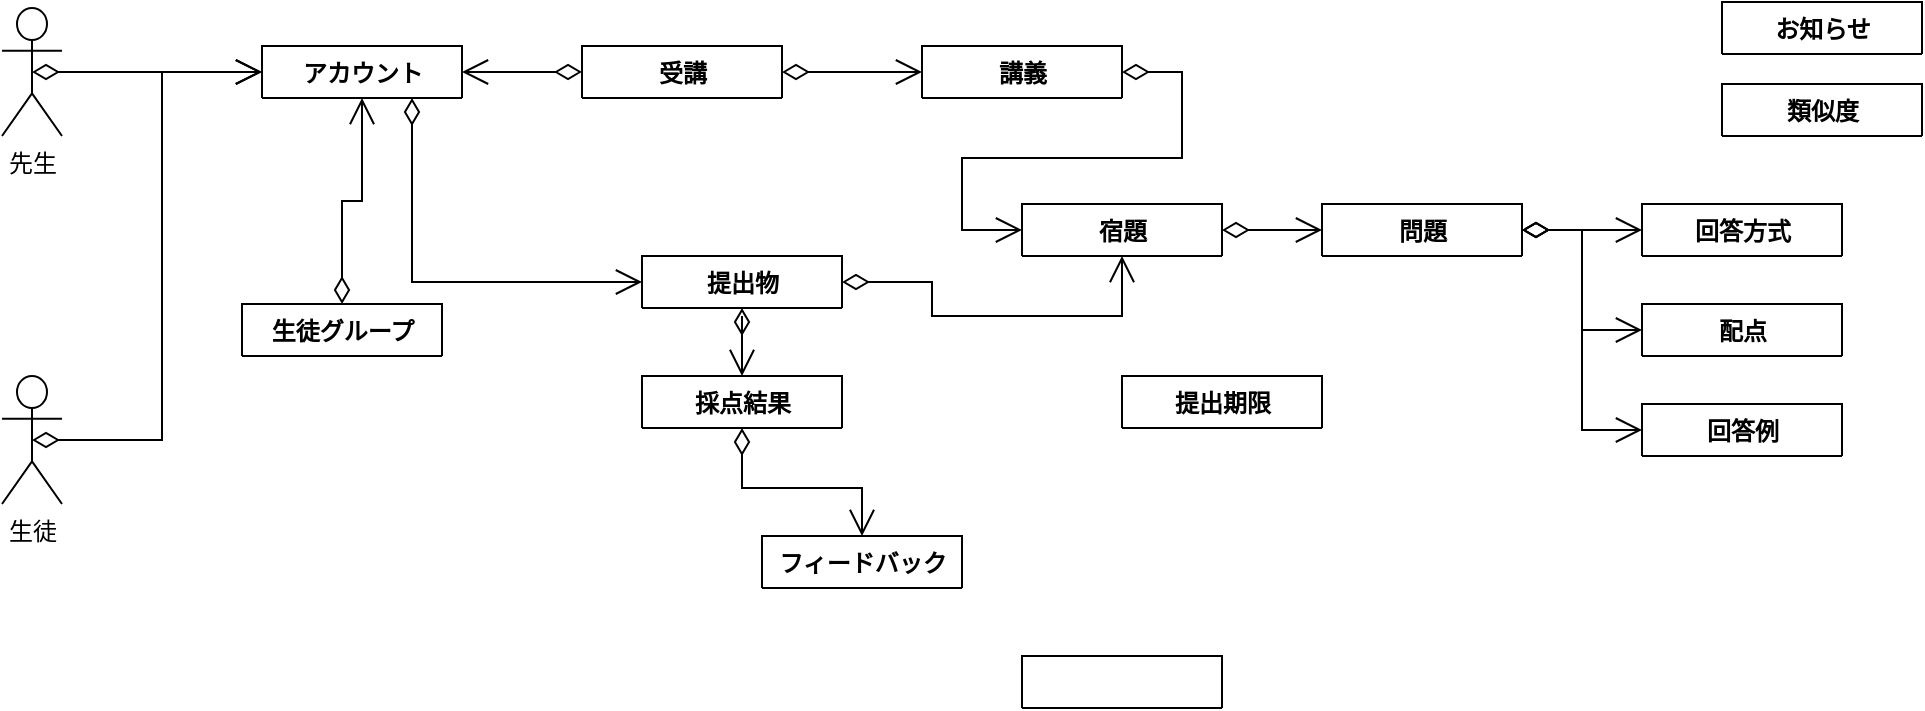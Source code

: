 <mxfile version="17.4.0" type="github">
  <diagram name="Page-1" id="9f46799a-70d6-7492-0946-bef42562c5a5">
    <mxGraphModel dx="1426" dy="769" grid="1" gridSize="10" guides="1" tooltips="1" connect="1" arrows="1" fold="1" page="1" pageScale="1" pageWidth="1100" pageHeight="850" background="none" math="0" shadow="0">
      <root>
        <mxCell id="0" />
        <mxCell id="1" parent="0" />
        <mxCell id="GfFY-QaKUpO75UluZp8c-96" style="edgeStyle=orthogonalEdgeStyle;rounded=0;orthogonalLoop=1;jettySize=auto;html=1;exitX=1;exitY=0.5;exitDx=0;exitDy=0;entryX=0;entryY=0.5;entryDx=0;entryDy=0;startArrow=diamondThin;startFill=0;endArrow=open;endFill=0;startSize=11;endSize=11;strokeWidth=1;" edge="1" parent="1" source="78961159f06e98e8-17" target="GfFY-QaKUpO75UluZp8c-22">
          <mxGeometry relative="1" as="geometry" />
        </mxCell>
        <mxCell id="78961159f06e98e8-17" value="講義" style="swimlane;html=1;fontStyle=1;align=center;verticalAlign=top;childLayout=stackLayout;horizontal=1;startSize=26;horizontalStack=0;resizeParent=1;resizeLast=0;collapsible=1;marginBottom=0;swimlaneFillColor=#ffffff;rounded=0;shadow=0;comic=0;labelBackgroundColor=none;strokeWidth=1;fillColor=none;fontFamily=Verdana;fontSize=12" parent="1" vertex="1" collapsed="1">
          <mxGeometry x="500" y="85" width="100" height="26" as="geometry">
            <mxRectangle x="90" y="83" width="160" height="227" as="alternateBounds" />
          </mxGeometry>
        </mxCell>
        <mxCell id="78961159f06e98e8-21" value="+ field: type" style="text;html=1;strokeColor=none;fillColor=none;align=left;verticalAlign=top;spacingLeft=4;spacingRight=4;whiteSpace=wrap;overflow=hidden;rotatable=0;points=[[0,0.5],[1,0.5]];portConstraint=eastwest;" parent="78961159f06e98e8-17" vertex="1">
          <mxGeometry y="26" width="160" height="26" as="geometry" />
        </mxCell>
        <mxCell id="78961159f06e98e8-23" value="+ field: type" style="text;html=1;strokeColor=none;fillColor=none;align=left;verticalAlign=top;spacingLeft=4;spacingRight=4;whiteSpace=wrap;overflow=hidden;rotatable=0;points=[[0,0.5],[1,0.5]];portConstraint=eastwest;" parent="78961159f06e98e8-17" vertex="1">
          <mxGeometry y="52" width="160" height="26" as="geometry" />
        </mxCell>
        <mxCell id="78961159f06e98e8-25" value="+ field: type" style="text;html=1;strokeColor=none;fillColor=none;align=left;verticalAlign=top;spacingLeft=4;spacingRight=4;whiteSpace=wrap;overflow=hidden;rotatable=0;points=[[0,0.5],[1,0.5]];portConstraint=eastwest;" parent="78961159f06e98e8-17" vertex="1">
          <mxGeometry y="78" width="160" height="26" as="geometry" />
        </mxCell>
        <mxCell id="78961159f06e98e8-26" value="+ field: type" style="text;html=1;strokeColor=none;fillColor=none;align=left;verticalAlign=top;spacingLeft=4;spacingRight=4;whiteSpace=wrap;overflow=hidden;rotatable=0;points=[[0,0.5],[1,0.5]];portConstraint=eastwest;" parent="78961159f06e98e8-17" vertex="1">
          <mxGeometry y="104" width="160" height="26" as="geometry" />
        </mxCell>
        <mxCell id="78961159f06e98e8-24" value="+ field: type" style="text;html=1;strokeColor=none;fillColor=none;align=left;verticalAlign=top;spacingLeft=4;spacingRight=4;whiteSpace=wrap;overflow=hidden;rotatable=0;points=[[0,0.5],[1,0.5]];portConstraint=eastwest;" parent="78961159f06e98e8-17" vertex="1">
          <mxGeometry y="130" width="160" height="26" as="geometry" />
        </mxCell>
        <mxCell id="78961159f06e98e8-19" value="" style="line;html=1;strokeWidth=1;fillColor=none;align=left;verticalAlign=middle;spacingTop=-1;spacingLeft=3;spacingRight=3;rotatable=0;labelPosition=right;points=[];portConstraint=eastwest;" parent="78961159f06e98e8-17" vertex="1">
          <mxGeometry y="156" width="160" height="8" as="geometry" />
        </mxCell>
        <mxCell id="78961159f06e98e8-20" value="+ method(type): type" style="text;html=1;strokeColor=none;fillColor=none;align=left;verticalAlign=top;spacingLeft=4;spacingRight=4;whiteSpace=wrap;overflow=hidden;rotatable=0;points=[[0,0.5],[1,0.5]];portConstraint=eastwest;" parent="78961159f06e98e8-17" vertex="1">
          <mxGeometry y="164" width="160" height="26" as="geometry" />
        </mxCell>
        <mxCell id="78961159f06e98e8-27" value="+ method(type): type" style="text;html=1;strokeColor=none;fillColor=none;align=left;verticalAlign=top;spacingLeft=4;spacingRight=4;whiteSpace=wrap;overflow=hidden;rotatable=0;points=[[0,0.5],[1,0.5]];portConstraint=eastwest;" parent="78961159f06e98e8-17" vertex="1">
          <mxGeometry y="190" width="160" height="26" as="geometry" />
        </mxCell>
        <mxCell id="GfFY-QaKUpO75UluZp8c-99" style="edgeStyle=orthogonalEdgeStyle;rounded=0;orthogonalLoop=1;jettySize=auto;html=1;exitX=0.5;exitY=0.5;exitDx=0;exitDy=0;exitPerimeter=0;startArrow=diamondThin;startFill=0;endArrow=open;endFill=0;startSize=11;endSize=11;strokeWidth=1;entryX=0;entryY=0.5;entryDx=0;entryDy=0;" edge="1" parent="1" source="GfFY-QaKUpO75UluZp8c-1" target="GfFY-QaKUpO75UluZp8c-2">
          <mxGeometry relative="1" as="geometry">
            <mxPoint x="170" y="100" as="targetPoint" />
          </mxGeometry>
        </mxCell>
        <mxCell id="GfFY-QaKUpO75UluZp8c-1" value="先生" style="shape=umlActor;verticalLabelPosition=bottom;verticalAlign=top;html=1;outlineConnect=0;" vertex="1" parent="1">
          <mxGeometry x="40" y="66" width="30" height="64" as="geometry" />
        </mxCell>
        <mxCell id="GfFY-QaKUpO75UluZp8c-124" style="edgeStyle=orthogonalEdgeStyle;rounded=0;orthogonalLoop=1;jettySize=auto;html=1;exitX=0.75;exitY=1;exitDx=0;exitDy=0;entryX=0;entryY=0.5;entryDx=0;entryDy=0;startArrow=diamondThin;startFill=0;endArrow=open;endFill=0;startSize=11;endSize=11;strokeWidth=1;" edge="1" parent="1" source="GfFY-QaKUpO75UluZp8c-2" target="GfFY-QaKUpO75UluZp8c-115">
          <mxGeometry relative="1" as="geometry" />
        </mxCell>
        <mxCell id="GfFY-QaKUpO75UluZp8c-2" value="アカウント" style="swimlane;html=1;fontStyle=1;align=center;verticalAlign=top;childLayout=stackLayout;horizontal=1;startSize=26;horizontalStack=0;resizeParent=1;resizeLast=0;collapsible=1;marginBottom=0;swimlaneFillColor=#ffffff;rounded=0;shadow=0;comic=0;labelBackgroundColor=none;strokeWidth=1;fillColor=none;fontFamily=Verdana;fontSize=12" vertex="1" collapsed="1" parent="1">
          <mxGeometry x="170" y="85" width="100" height="26" as="geometry">
            <mxRectangle x="90" y="83" width="160" height="227" as="alternateBounds" />
          </mxGeometry>
        </mxCell>
        <mxCell id="GfFY-QaKUpO75UluZp8c-3" value="+ field: type" style="text;html=1;strokeColor=none;fillColor=none;align=left;verticalAlign=top;spacingLeft=4;spacingRight=4;whiteSpace=wrap;overflow=hidden;rotatable=0;points=[[0,0.5],[1,0.5]];portConstraint=eastwest;" vertex="1" parent="GfFY-QaKUpO75UluZp8c-2">
          <mxGeometry y="26" width="160" height="26" as="geometry" />
        </mxCell>
        <mxCell id="GfFY-QaKUpO75UluZp8c-4" value="+ field: type" style="text;html=1;strokeColor=none;fillColor=none;align=left;verticalAlign=top;spacingLeft=4;spacingRight=4;whiteSpace=wrap;overflow=hidden;rotatable=0;points=[[0,0.5],[1,0.5]];portConstraint=eastwest;" vertex="1" parent="GfFY-QaKUpO75UluZp8c-2">
          <mxGeometry y="52" width="160" height="26" as="geometry" />
        </mxCell>
        <mxCell id="GfFY-QaKUpO75UluZp8c-5" value="+ field: type" style="text;html=1;strokeColor=none;fillColor=none;align=left;verticalAlign=top;spacingLeft=4;spacingRight=4;whiteSpace=wrap;overflow=hidden;rotatable=0;points=[[0,0.5],[1,0.5]];portConstraint=eastwest;" vertex="1" parent="GfFY-QaKUpO75UluZp8c-2">
          <mxGeometry y="78" width="160" height="26" as="geometry" />
        </mxCell>
        <mxCell id="GfFY-QaKUpO75UluZp8c-6" value="+ field: type" style="text;html=1;strokeColor=none;fillColor=none;align=left;verticalAlign=top;spacingLeft=4;spacingRight=4;whiteSpace=wrap;overflow=hidden;rotatable=0;points=[[0,0.5],[1,0.5]];portConstraint=eastwest;" vertex="1" parent="GfFY-QaKUpO75UluZp8c-2">
          <mxGeometry y="104" width="160" height="26" as="geometry" />
        </mxCell>
        <mxCell id="GfFY-QaKUpO75UluZp8c-7" value="+ field: type" style="text;html=1;strokeColor=none;fillColor=none;align=left;verticalAlign=top;spacingLeft=4;spacingRight=4;whiteSpace=wrap;overflow=hidden;rotatable=0;points=[[0,0.5],[1,0.5]];portConstraint=eastwest;" vertex="1" parent="GfFY-QaKUpO75UluZp8c-2">
          <mxGeometry y="130" width="160" height="26" as="geometry" />
        </mxCell>
        <mxCell id="GfFY-QaKUpO75UluZp8c-8" value="" style="line;html=1;strokeWidth=1;fillColor=none;align=left;verticalAlign=middle;spacingTop=-1;spacingLeft=3;spacingRight=3;rotatable=0;labelPosition=right;points=[];portConstraint=eastwest;" vertex="1" parent="GfFY-QaKUpO75UluZp8c-2">
          <mxGeometry y="156" width="160" height="8" as="geometry" />
        </mxCell>
        <mxCell id="GfFY-QaKUpO75UluZp8c-9" value="+ method(type): type" style="text;html=1;strokeColor=none;fillColor=none;align=left;verticalAlign=top;spacingLeft=4;spacingRight=4;whiteSpace=wrap;overflow=hidden;rotatable=0;points=[[0,0.5],[1,0.5]];portConstraint=eastwest;" vertex="1" parent="GfFY-QaKUpO75UluZp8c-2">
          <mxGeometry y="164" width="160" height="26" as="geometry" />
        </mxCell>
        <mxCell id="GfFY-QaKUpO75UluZp8c-10" value="+ method(type): type" style="text;html=1;strokeColor=none;fillColor=none;align=left;verticalAlign=top;spacingLeft=4;spacingRight=4;whiteSpace=wrap;overflow=hidden;rotatable=0;points=[[0,0.5],[1,0.5]];portConstraint=eastwest;" vertex="1" parent="GfFY-QaKUpO75UluZp8c-2">
          <mxGeometry y="190" width="160" height="26" as="geometry" />
        </mxCell>
        <mxCell id="GfFY-QaKUpO75UluZp8c-98" style="edgeStyle=orthogonalEdgeStyle;rounded=0;orthogonalLoop=1;jettySize=auto;html=1;exitX=0.5;exitY=0.5;exitDx=0;exitDy=0;exitPerimeter=0;startArrow=diamondThin;startFill=0;endArrow=open;endFill=0;startSize=11;endSize=11;strokeWidth=1;entryX=0;entryY=0.5;entryDx=0;entryDy=0;" edge="1" parent="1" source="GfFY-QaKUpO75UluZp8c-11" target="GfFY-QaKUpO75UluZp8c-2">
          <mxGeometry relative="1" as="geometry">
            <mxPoint x="160" y="93" as="targetPoint" />
          </mxGeometry>
        </mxCell>
        <mxCell id="GfFY-QaKUpO75UluZp8c-11" value="生徒" style="shape=umlActor;verticalLabelPosition=bottom;verticalAlign=top;html=1;outlineConnect=0;" vertex="1" parent="1">
          <mxGeometry x="40" y="250" width="30" height="64" as="geometry" />
        </mxCell>
        <mxCell id="GfFY-QaKUpO75UluZp8c-13" value="お知らせ" style="swimlane;html=1;fontStyle=1;align=center;verticalAlign=top;childLayout=stackLayout;horizontal=1;startSize=26;horizontalStack=0;resizeParent=1;resizeLast=0;collapsible=1;marginBottom=0;swimlaneFillColor=#ffffff;rounded=0;shadow=0;comic=0;labelBackgroundColor=none;strokeWidth=1;fillColor=none;fontFamily=Verdana;fontSize=12" vertex="1" collapsed="1" parent="1">
          <mxGeometry x="900" y="63" width="100" height="26" as="geometry">
            <mxRectangle x="90" y="83" width="160" height="227" as="alternateBounds" />
          </mxGeometry>
        </mxCell>
        <mxCell id="GfFY-QaKUpO75UluZp8c-14" value="+ field: type" style="text;html=1;strokeColor=none;fillColor=none;align=left;verticalAlign=top;spacingLeft=4;spacingRight=4;whiteSpace=wrap;overflow=hidden;rotatable=0;points=[[0,0.5],[1,0.5]];portConstraint=eastwest;" vertex="1" parent="GfFY-QaKUpO75UluZp8c-13">
          <mxGeometry y="26" width="160" height="26" as="geometry" />
        </mxCell>
        <mxCell id="GfFY-QaKUpO75UluZp8c-15" value="+ field: type" style="text;html=1;strokeColor=none;fillColor=none;align=left;verticalAlign=top;spacingLeft=4;spacingRight=4;whiteSpace=wrap;overflow=hidden;rotatable=0;points=[[0,0.5],[1,0.5]];portConstraint=eastwest;" vertex="1" parent="GfFY-QaKUpO75UluZp8c-13">
          <mxGeometry y="52" width="160" height="26" as="geometry" />
        </mxCell>
        <mxCell id="GfFY-QaKUpO75UluZp8c-16" value="+ field: type" style="text;html=1;strokeColor=none;fillColor=none;align=left;verticalAlign=top;spacingLeft=4;spacingRight=4;whiteSpace=wrap;overflow=hidden;rotatable=0;points=[[0,0.5],[1,0.5]];portConstraint=eastwest;" vertex="1" parent="GfFY-QaKUpO75UluZp8c-13">
          <mxGeometry y="78" width="160" height="26" as="geometry" />
        </mxCell>
        <mxCell id="GfFY-QaKUpO75UluZp8c-17" value="+ field: type" style="text;html=1;strokeColor=none;fillColor=none;align=left;verticalAlign=top;spacingLeft=4;spacingRight=4;whiteSpace=wrap;overflow=hidden;rotatable=0;points=[[0,0.5],[1,0.5]];portConstraint=eastwest;" vertex="1" parent="GfFY-QaKUpO75UluZp8c-13">
          <mxGeometry y="104" width="160" height="26" as="geometry" />
        </mxCell>
        <mxCell id="GfFY-QaKUpO75UluZp8c-18" value="+ field: type" style="text;html=1;strokeColor=none;fillColor=none;align=left;verticalAlign=top;spacingLeft=4;spacingRight=4;whiteSpace=wrap;overflow=hidden;rotatable=0;points=[[0,0.5],[1,0.5]];portConstraint=eastwest;" vertex="1" parent="GfFY-QaKUpO75UluZp8c-13">
          <mxGeometry y="130" width="160" height="26" as="geometry" />
        </mxCell>
        <mxCell id="GfFY-QaKUpO75UluZp8c-19" value="" style="line;html=1;strokeWidth=1;fillColor=none;align=left;verticalAlign=middle;spacingTop=-1;spacingLeft=3;spacingRight=3;rotatable=0;labelPosition=right;points=[];portConstraint=eastwest;" vertex="1" parent="GfFY-QaKUpO75UluZp8c-13">
          <mxGeometry y="156" width="160" height="8" as="geometry" />
        </mxCell>
        <mxCell id="GfFY-QaKUpO75UluZp8c-20" value="+ method(type): type" style="text;html=1;strokeColor=none;fillColor=none;align=left;verticalAlign=top;spacingLeft=4;spacingRight=4;whiteSpace=wrap;overflow=hidden;rotatable=0;points=[[0,0.5],[1,0.5]];portConstraint=eastwest;" vertex="1" parent="GfFY-QaKUpO75UluZp8c-13">
          <mxGeometry y="164" width="160" height="26" as="geometry" />
        </mxCell>
        <mxCell id="GfFY-QaKUpO75UluZp8c-21" value="+ method(type): type" style="text;html=1;strokeColor=none;fillColor=none;align=left;verticalAlign=top;spacingLeft=4;spacingRight=4;whiteSpace=wrap;overflow=hidden;rotatable=0;points=[[0,0.5],[1,0.5]];portConstraint=eastwest;" vertex="1" parent="GfFY-QaKUpO75UluZp8c-13">
          <mxGeometry y="190" width="160" height="26" as="geometry" />
        </mxCell>
        <mxCell id="GfFY-QaKUpO75UluZp8c-95" style="edgeStyle=orthogonalEdgeStyle;rounded=0;orthogonalLoop=1;jettySize=auto;html=1;exitX=1;exitY=0.5;exitDx=0;exitDy=0;entryX=0;entryY=0.5;entryDx=0;entryDy=0;startArrow=diamondThin;startFill=0;endArrow=open;endFill=0;startSize=11;endSize=11;strokeWidth=1;" edge="1" parent="1" source="GfFY-QaKUpO75UluZp8c-22" target="GfFY-QaKUpO75UluZp8c-49">
          <mxGeometry relative="1" as="geometry" />
        </mxCell>
        <mxCell id="GfFY-QaKUpO75UluZp8c-22" value="宿題" style="swimlane;html=1;fontStyle=1;align=center;verticalAlign=top;childLayout=stackLayout;horizontal=1;startSize=26;horizontalStack=0;resizeParent=1;resizeLast=0;collapsible=1;marginBottom=0;swimlaneFillColor=#ffffff;rounded=0;shadow=0;comic=0;labelBackgroundColor=none;strokeWidth=1;fillColor=none;fontFamily=Verdana;fontSize=12" vertex="1" collapsed="1" parent="1">
          <mxGeometry x="550" y="164" width="100" height="26" as="geometry">
            <mxRectangle x="90" y="83" width="160" height="227" as="alternateBounds" />
          </mxGeometry>
        </mxCell>
        <mxCell id="GfFY-QaKUpO75UluZp8c-23" value="+ field: type" style="text;html=1;strokeColor=none;fillColor=none;align=left;verticalAlign=top;spacingLeft=4;spacingRight=4;whiteSpace=wrap;overflow=hidden;rotatable=0;points=[[0,0.5],[1,0.5]];portConstraint=eastwest;" vertex="1" parent="GfFY-QaKUpO75UluZp8c-22">
          <mxGeometry y="26" width="160" height="26" as="geometry" />
        </mxCell>
        <mxCell id="GfFY-QaKUpO75UluZp8c-24" value="+ field: type" style="text;html=1;strokeColor=none;fillColor=none;align=left;verticalAlign=top;spacingLeft=4;spacingRight=4;whiteSpace=wrap;overflow=hidden;rotatable=0;points=[[0,0.5],[1,0.5]];portConstraint=eastwest;" vertex="1" parent="GfFY-QaKUpO75UluZp8c-22">
          <mxGeometry y="52" width="160" height="26" as="geometry" />
        </mxCell>
        <mxCell id="GfFY-QaKUpO75UluZp8c-25" value="+ field: type" style="text;html=1;strokeColor=none;fillColor=none;align=left;verticalAlign=top;spacingLeft=4;spacingRight=4;whiteSpace=wrap;overflow=hidden;rotatable=0;points=[[0,0.5],[1,0.5]];portConstraint=eastwest;" vertex="1" parent="GfFY-QaKUpO75UluZp8c-22">
          <mxGeometry y="78" width="160" height="26" as="geometry" />
        </mxCell>
        <mxCell id="GfFY-QaKUpO75UluZp8c-26" value="+ field: type" style="text;html=1;strokeColor=none;fillColor=none;align=left;verticalAlign=top;spacingLeft=4;spacingRight=4;whiteSpace=wrap;overflow=hidden;rotatable=0;points=[[0,0.5],[1,0.5]];portConstraint=eastwest;" vertex="1" parent="GfFY-QaKUpO75UluZp8c-22">
          <mxGeometry y="104" width="160" height="26" as="geometry" />
        </mxCell>
        <mxCell id="GfFY-QaKUpO75UluZp8c-27" value="+ field: type" style="text;html=1;strokeColor=none;fillColor=none;align=left;verticalAlign=top;spacingLeft=4;spacingRight=4;whiteSpace=wrap;overflow=hidden;rotatable=0;points=[[0,0.5],[1,0.5]];portConstraint=eastwest;" vertex="1" parent="GfFY-QaKUpO75UluZp8c-22">
          <mxGeometry y="130" width="160" height="26" as="geometry" />
        </mxCell>
        <mxCell id="GfFY-QaKUpO75UluZp8c-28" value="" style="line;html=1;strokeWidth=1;fillColor=none;align=left;verticalAlign=middle;spacingTop=-1;spacingLeft=3;spacingRight=3;rotatable=0;labelPosition=right;points=[];portConstraint=eastwest;" vertex="1" parent="GfFY-QaKUpO75UluZp8c-22">
          <mxGeometry y="156" width="160" height="8" as="geometry" />
        </mxCell>
        <mxCell id="GfFY-QaKUpO75UluZp8c-29" value="+ method(type): type" style="text;html=1;strokeColor=none;fillColor=none;align=left;verticalAlign=top;spacingLeft=4;spacingRight=4;whiteSpace=wrap;overflow=hidden;rotatable=0;points=[[0,0.5],[1,0.5]];portConstraint=eastwest;" vertex="1" parent="GfFY-QaKUpO75UluZp8c-22">
          <mxGeometry y="164" width="160" height="26" as="geometry" />
        </mxCell>
        <mxCell id="GfFY-QaKUpO75UluZp8c-30" value="+ method(type): type" style="text;html=1;strokeColor=none;fillColor=none;align=left;verticalAlign=top;spacingLeft=4;spacingRight=4;whiteSpace=wrap;overflow=hidden;rotatable=0;points=[[0,0.5],[1,0.5]];portConstraint=eastwest;" vertex="1" parent="GfFY-QaKUpO75UluZp8c-22">
          <mxGeometry y="190" width="160" height="26" as="geometry" />
        </mxCell>
        <mxCell id="GfFY-QaKUpO75UluZp8c-97" style="edgeStyle=orthogonalEdgeStyle;rounded=0;orthogonalLoop=1;jettySize=auto;html=1;exitX=0.5;exitY=0;exitDx=0;exitDy=0;entryX=0.5;entryY=1;entryDx=0;entryDy=0;startArrow=diamondThin;startFill=0;endArrow=open;endFill=0;startSize=11;endSize=11;strokeWidth=1;" edge="1" parent="1" source="GfFY-QaKUpO75UluZp8c-31" target="GfFY-QaKUpO75UluZp8c-2">
          <mxGeometry relative="1" as="geometry" />
        </mxCell>
        <mxCell id="GfFY-QaKUpO75UluZp8c-31" value="生徒グループ" style="swimlane;html=1;fontStyle=1;align=center;verticalAlign=top;childLayout=stackLayout;horizontal=1;startSize=26;horizontalStack=0;resizeParent=1;resizeLast=0;collapsible=1;marginBottom=0;swimlaneFillColor=#ffffff;rounded=0;shadow=0;comic=0;labelBackgroundColor=none;strokeWidth=1;fillColor=none;fontFamily=Verdana;fontSize=12" vertex="1" collapsed="1" parent="1">
          <mxGeometry x="160" y="214" width="100" height="26" as="geometry">
            <mxRectangle x="90" y="83" width="160" height="227" as="alternateBounds" />
          </mxGeometry>
        </mxCell>
        <mxCell id="GfFY-QaKUpO75UluZp8c-32" value="+ field: type" style="text;html=1;strokeColor=none;fillColor=none;align=left;verticalAlign=top;spacingLeft=4;spacingRight=4;whiteSpace=wrap;overflow=hidden;rotatable=0;points=[[0,0.5],[1,0.5]];portConstraint=eastwest;" vertex="1" parent="GfFY-QaKUpO75UluZp8c-31">
          <mxGeometry y="26" width="160" height="26" as="geometry" />
        </mxCell>
        <mxCell id="GfFY-QaKUpO75UluZp8c-33" value="+ field: type" style="text;html=1;strokeColor=none;fillColor=none;align=left;verticalAlign=top;spacingLeft=4;spacingRight=4;whiteSpace=wrap;overflow=hidden;rotatable=0;points=[[0,0.5],[1,0.5]];portConstraint=eastwest;" vertex="1" parent="GfFY-QaKUpO75UluZp8c-31">
          <mxGeometry y="52" width="160" height="26" as="geometry" />
        </mxCell>
        <mxCell id="GfFY-QaKUpO75UluZp8c-34" value="+ field: type" style="text;html=1;strokeColor=none;fillColor=none;align=left;verticalAlign=top;spacingLeft=4;spacingRight=4;whiteSpace=wrap;overflow=hidden;rotatable=0;points=[[0,0.5],[1,0.5]];portConstraint=eastwest;" vertex="1" parent="GfFY-QaKUpO75UluZp8c-31">
          <mxGeometry y="78" width="160" height="26" as="geometry" />
        </mxCell>
        <mxCell id="GfFY-QaKUpO75UluZp8c-35" value="+ field: type" style="text;html=1;strokeColor=none;fillColor=none;align=left;verticalAlign=top;spacingLeft=4;spacingRight=4;whiteSpace=wrap;overflow=hidden;rotatable=0;points=[[0,0.5],[1,0.5]];portConstraint=eastwest;" vertex="1" parent="GfFY-QaKUpO75UluZp8c-31">
          <mxGeometry y="104" width="160" height="26" as="geometry" />
        </mxCell>
        <mxCell id="GfFY-QaKUpO75UluZp8c-36" value="+ field: type" style="text;html=1;strokeColor=none;fillColor=none;align=left;verticalAlign=top;spacingLeft=4;spacingRight=4;whiteSpace=wrap;overflow=hidden;rotatable=0;points=[[0,0.5],[1,0.5]];portConstraint=eastwest;" vertex="1" parent="GfFY-QaKUpO75UluZp8c-31">
          <mxGeometry y="130" width="160" height="26" as="geometry" />
        </mxCell>
        <mxCell id="GfFY-QaKUpO75UluZp8c-37" value="" style="line;html=1;strokeWidth=1;fillColor=none;align=left;verticalAlign=middle;spacingTop=-1;spacingLeft=3;spacingRight=3;rotatable=0;labelPosition=right;points=[];portConstraint=eastwest;" vertex="1" parent="GfFY-QaKUpO75UluZp8c-31">
          <mxGeometry y="156" width="160" height="8" as="geometry" />
        </mxCell>
        <mxCell id="GfFY-QaKUpO75UluZp8c-38" value="+ method(type): type" style="text;html=1;strokeColor=none;fillColor=none;align=left;verticalAlign=top;spacingLeft=4;spacingRight=4;whiteSpace=wrap;overflow=hidden;rotatable=0;points=[[0,0.5],[1,0.5]];portConstraint=eastwest;" vertex="1" parent="GfFY-QaKUpO75UluZp8c-31">
          <mxGeometry y="164" width="160" height="26" as="geometry" />
        </mxCell>
        <mxCell id="GfFY-QaKUpO75UluZp8c-39" value="+ method(type): type" style="text;html=1;strokeColor=none;fillColor=none;align=left;verticalAlign=top;spacingLeft=4;spacingRight=4;whiteSpace=wrap;overflow=hidden;rotatable=0;points=[[0,0.5],[1,0.5]];portConstraint=eastwest;" vertex="1" parent="GfFY-QaKUpO75UluZp8c-31">
          <mxGeometry y="190" width="160" height="26" as="geometry" />
        </mxCell>
        <mxCell id="GfFY-QaKUpO75UluZp8c-40" value="" style="swimlane;html=1;fontStyle=1;align=center;verticalAlign=top;childLayout=stackLayout;horizontal=1;startSize=26;horizontalStack=0;resizeParent=1;resizeLast=0;collapsible=1;marginBottom=0;swimlaneFillColor=#ffffff;rounded=0;shadow=0;comic=0;labelBackgroundColor=none;strokeWidth=1;fillColor=none;fontFamily=Verdana;fontSize=12" vertex="1" collapsed="1" parent="1">
          <mxGeometry x="550" y="390" width="100" height="26" as="geometry">
            <mxRectangle x="90" y="83" width="160" height="227" as="alternateBounds" />
          </mxGeometry>
        </mxCell>
        <mxCell id="GfFY-QaKUpO75UluZp8c-41" value="+ field: type" style="text;html=1;strokeColor=none;fillColor=none;align=left;verticalAlign=top;spacingLeft=4;spacingRight=4;whiteSpace=wrap;overflow=hidden;rotatable=0;points=[[0,0.5],[1,0.5]];portConstraint=eastwest;" vertex="1" parent="GfFY-QaKUpO75UluZp8c-40">
          <mxGeometry y="26" width="160" height="26" as="geometry" />
        </mxCell>
        <mxCell id="GfFY-QaKUpO75UluZp8c-42" value="+ field: type" style="text;html=1;strokeColor=none;fillColor=none;align=left;verticalAlign=top;spacingLeft=4;spacingRight=4;whiteSpace=wrap;overflow=hidden;rotatable=0;points=[[0,0.5],[1,0.5]];portConstraint=eastwest;" vertex="1" parent="GfFY-QaKUpO75UluZp8c-40">
          <mxGeometry y="52" width="160" height="26" as="geometry" />
        </mxCell>
        <mxCell id="GfFY-QaKUpO75UluZp8c-43" value="+ field: type" style="text;html=1;strokeColor=none;fillColor=none;align=left;verticalAlign=top;spacingLeft=4;spacingRight=4;whiteSpace=wrap;overflow=hidden;rotatable=0;points=[[0,0.5],[1,0.5]];portConstraint=eastwest;" vertex="1" parent="GfFY-QaKUpO75UluZp8c-40">
          <mxGeometry y="78" width="160" height="26" as="geometry" />
        </mxCell>
        <mxCell id="GfFY-QaKUpO75UluZp8c-44" value="+ field: type" style="text;html=1;strokeColor=none;fillColor=none;align=left;verticalAlign=top;spacingLeft=4;spacingRight=4;whiteSpace=wrap;overflow=hidden;rotatable=0;points=[[0,0.5],[1,0.5]];portConstraint=eastwest;" vertex="1" parent="GfFY-QaKUpO75UluZp8c-40">
          <mxGeometry y="104" width="160" height="26" as="geometry" />
        </mxCell>
        <mxCell id="GfFY-QaKUpO75UluZp8c-45" value="+ field: type" style="text;html=1;strokeColor=none;fillColor=none;align=left;verticalAlign=top;spacingLeft=4;spacingRight=4;whiteSpace=wrap;overflow=hidden;rotatable=0;points=[[0,0.5],[1,0.5]];portConstraint=eastwest;" vertex="1" parent="GfFY-QaKUpO75UluZp8c-40">
          <mxGeometry y="130" width="160" height="26" as="geometry" />
        </mxCell>
        <mxCell id="GfFY-QaKUpO75UluZp8c-46" value="" style="line;html=1;strokeWidth=1;fillColor=none;align=left;verticalAlign=middle;spacingTop=-1;spacingLeft=3;spacingRight=3;rotatable=0;labelPosition=right;points=[];portConstraint=eastwest;" vertex="1" parent="GfFY-QaKUpO75UluZp8c-40">
          <mxGeometry y="156" width="160" height="8" as="geometry" />
        </mxCell>
        <mxCell id="GfFY-QaKUpO75UluZp8c-47" value="+ method(type): type" style="text;html=1;strokeColor=none;fillColor=none;align=left;verticalAlign=top;spacingLeft=4;spacingRight=4;whiteSpace=wrap;overflow=hidden;rotatable=0;points=[[0,0.5],[1,0.5]];portConstraint=eastwest;" vertex="1" parent="GfFY-QaKUpO75UluZp8c-40">
          <mxGeometry y="164" width="160" height="26" as="geometry" />
        </mxCell>
        <mxCell id="GfFY-QaKUpO75UluZp8c-48" value="+ method(type): type" style="text;html=1;strokeColor=none;fillColor=none;align=left;verticalAlign=top;spacingLeft=4;spacingRight=4;whiteSpace=wrap;overflow=hidden;rotatable=0;points=[[0,0.5],[1,0.5]];portConstraint=eastwest;" vertex="1" parent="GfFY-QaKUpO75UluZp8c-40">
          <mxGeometry y="190" width="160" height="26" as="geometry" />
        </mxCell>
        <mxCell id="GfFY-QaKUpO75UluZp8c-90" style="edgeStyle=orthogonalEdgeStyle;rounded=0;orthogonalLoop=1;jettySize=auto;html=1;exitX=1;exitY=0.5;exitDx=0;exitDy=0;entryX=0;entryY=0.5;entryDx=0;entryDy=0;endArrow=open;endFill=0;startArrow=diamondThin;startFill=0;strokeWidth=1;endSize=11;startSize=11;" edge="1" parent="1" source="GfFY-QaKUpO75UluZp8c-49" target="GfFY-QaKUpO75UluZp8c-58">
          <mxGeometry relative="1" as="geometry" />
        </mxCell>
        <mxCell id="GfFY-QaKUpO75UluZp8c-92" style="edgeStyle=orthogonalEdgeStyle;rounded=0;orthogonalLoop=1;jettySize=auto;html=1;exitX=1;exitY=0.5;exitDx=0;exitDy=0;entryX=0;entryY=0.5;entryDx=0;entryDy=0;startArrow=diamondThin;startFill=0;endArrow=open;endFill=0;startSize=11;endSize=11;strokeWidth=1;" edge="1" parent="1" source="GfFY-QaKUpO75UluZp8c-49" target="GfFY-QaKUpO75UluZp8c-67">
          <mxGeometry relative="1" as="geometry" />
        </mxCell>
        <mxCell id="GfFY-QaKUpO75UluZp8c-93" style="edgeStyle=orthogonalEdgeStyle;rounded=0;orthogonalLoop=1;jettySize=auto;html=1;exitX=1;exitY=0.5;exitDx=0;exitDy=0;entryX=0;entryY=0.5;entryDx=0;entryDy=0;startArrow=diamondThin;startFill=0;endArrow=open;endFill=0;startSize=11;endSize=11;strokeWidth=1;" edge="1" parent="1" source="GfFY-QaKUpO75UluZp8c-49" target="GfFY-QaKUpO75UluZp8c-76">
          <mxGeometry relative="1" as="geometry" />
        </mxCell>
        <mxCell id="GfFY-QaKUpO75UluZp8c-49" value="問題" style="swimlane;html=1;fontStyle=1;align=center;verticalAlign=top;childLayout=stackLayout;horizontal=1;startSize=26;horizontalStack=0;resizeParent=1;resizeLast=0;collapsible=1;marginBottom=0;swimlaneFillColor=#ffffff;rounded=0;shadow=0;comic=0;labelBackgroundColor=none;strokeWidth=1;fillColor=none;fontFamily=Verdana;fontSize=12" vertex="1" collapsed="1" parent="1">
          <mxGeometry x="700" y="164" width="100" height="26" as="geometry">
            <mxRectangle x="90" y="83" width="160" height="227" as="alternateBounds" />
          </mxGeometry>
        </mxCell>
        <mxCell id="GfFY-QaKUpO75UluZp8c-50" value="+ field: type" style="text;html=1;strokeColor=none;fillColor=none;align=left;verticalAlign=top;spacingLeft=4;spacingRight=4;whiteSpace=wrap;overflow=hidden;rotatable=0;points=[[0,0.5],[1,0.5]];portConstraint=eastwest;" vertex="1" parent="GfFY-QaKUpO75UluZp8c-49">
          <mxGeometry y="26" width="160" height="26" as="geometry" />
        </mxCell>
        <mxCell id="GfFY-QaKUpO75UluZp8c-51" value="+ field: type" style="text;html=1;strokeColor=none;fillColor=none;align=left;verticalAlign=top;spacingLeft=4;spacingRight=4;whiteSpace=wrap;overflow=hidden;rotatable=0;points=[[0,0.5],[1,0.5]];portConstraint=eastwest;" vertex="1" parent="GfFY-QaKUpO75UluZp8c-49">
          <mxGeometry y="52" width="160" height="26" as="geometry" />
        </mxCell>
        <mxCell id="GfFY-QaKUpO75UluZp8c-52" value="+ field: type" style="text;html=1;strokeColor=none;fillColor=none;align=left;verticalAlign=top;spacingLeft=4;spacingRight=4;whiteSpace=wrap;overflow=hidden;rotatable=0;points=[[0,0.5],[1,0.5]];portConstraint=eastwest;" vertex="1" parent="GfFY-QaKUpO75UluZp8c-49">
          <mxGeometry y="78" width="160" height="26" as="geometry" />
        </mxCell>
        <mxCell id="GfFY-QaKUpO75UluZp8c-53" value="+ field: type" style="text;html=1;strokeColor=none;fillColor=none;align=left;verticalAlign=top;spacingLeft=4;spacingRight=4;whiteSpace=wrap;overflow=hidden;rotatable=0;points=[[0,0.5],[1,0.5]];portConstraint=eastwest;" vertex="1" parent="GfFY-QaKUpO75UluZp8c-49">
          <mxGeometry y="104" width="160" height="26" as="geometry" />
        </mxCell>
        <mxCell id="GfFY-QaKUpO75UluZp8c-54" value="+ field: type" style="text;html=1;strokeColor=none;fillColor=none;align=left;verticalAlign=top;spacingLeft=4;spacingRight=4;whiteSpace=wrap;overflow=hidden;rotatable=0;points=[[0,0.5],[1,0.5]];portConstraint=eastwest;" vertex="1" parent="GfFY-QaKUpO75UluZp8c-49">
          <mxGeometry y="130" width="160" height="26" as="geometry" />
        </mxCell>
        <mxCell id="GfFY-QaKUpO75UluZp8c-55" value="" style="line;html=1;strokeWidth=1;fillColor=none;align=left;verticalAlign=middle;spacingTop=-1;spacingLeft=3;spacingRight=3;rotatable=0;labelPosition=right;points=[];portConstraint=eastwest;" vertex="1" parent="GfFY-QaKUpO75UluZp8c-49">
          <mxGeometry y="156" width="160" height="8" as="geometry" />
        </mxCell>
        <mxCell id="GfFY-QaKUpO75UluZp8c-56" value="+ method(type): type" style="text;html=1;strokeColor=none;fillColor=none;align=left;verticalAlign=top;spacingLeft=4;spacingRight=4;whiteSpace=wrap;overflow=hidden;rotatable=0;points=[[0,0.5],[1,0.5]];portConstraint=eastwest;" vertex="1" parent="GfFY-QaKUpO75UluZp8c-49">
          <mxGeometry y="164" width="160" height="26" as="geometry" />
        </mxCell>
        <mxCell id="GfFY-QaKUpO75UluZp8c-57" value="+ method(type): type" style="text;html=1;strokeColor=none;fillColor=none;align=left;verticalAlign=top;spacingLeft=4;spacingRight=4;whiteSpace=wrap;overflow=hidden;rotatable=0;points=[[0,0.5],[1,0.5]];portConstraint=eastwest;" vertex="1" parent="GfFY-QaKUpO75UluZp8c-49">
          <mxGeometry y="190" width="160" height="26" as="geometry" />
        </mxCell>
        <mxCell id="GfFY-QaKUpO75UluZp8c-58" value="回答方式" style="swimlane;html=1;fontStyle=1;align=center;verticalAlign=top;childLayout=stackLayout;horizontal=1;startSize=26;horizontalStack=0;resizeParent=1;resizeLast=0;collapsible=1;marginBottom=0;swimlaneFillColor=#ffffff;rounded=0;shadow=0;comic=0;labelBackgroundColor=none;strokeWidth=1;fillColor=none;fontFamily=Verdana;fontSize=12" vertex="1" collapsed="1" parent="1">
          <mxGeometry x="860" y="164" width="100" height="26" as="geometry">
            <mxRectangle x="90" y="83" width="160" height="227" as="alternateBounds" />
          </mxGeometry>
        </mxCell>
        <mxCell id="GfFY-QaKUpO75UluZp8c-59" value="+ field: type" style="text;html=1;strokeColor=none;fillColor=none;align=left;verticalAlign=top;spacingLeft=4;spacingRight=4;whiteSpace=wrap;overflow=hidden;rotatable=0;points=[[0,0.5],[1,0.5]];portConstraint=eastwest;" vertex="1" parent="GfFY-QaKUpO75UluZp8c-58">
          <mxGeometry y="26" width="160" height="26" as="geometry" />
        </mxCell>
        <mxCell id="GfFY-QaKUpO75UluZp8c-60" value="+ field: type" style="text;html=1;strokeColor=none;fillColor=none;align=left;verticalAlign=top;spacingLeft=4;spacingRight=4;whiteSpace=wrap;overflow=hidden;rotatable=0;points=[[0,0.5],[1,0.5]];portConstraint=eastwest;" vertex="1" parent="GfFY-QaKUpO75UluZp8c-58">
          <mxGeometry y="52" width="160" height="26" as="geometry" />
        </mxCell>
        <mxCell id="GfFY-QaKUpO75UluZp8c-61" value="+ field: type" style="text;html=1;strokeColor=none;fillColor=none;align=left;verticalAlign=top;spacingLeft=4;spacingRight=4;whiteSpace=wrap;overflow=hidden;rotatable=0;points=[[0,0.5],[1,0.5]];portConstraint=eastwest;" vertex="1" parent="GfFY-QaKUpO75UluZp8c-58">
          <mxGeometry y="78" width="160" height="26" as="geometry" />
        </mxCell>
        <mxCell id="GfFY-QaKUpO75UluZp8c-62" value="+ field: type" style="text;html=1;strokeColor=none;fillColor=none;align=left;verticalAlign=top;spacingLeft=4;spacingRight=4;whiteSpace=wrap;overflow=hidden;rotatable=0;points=[[0,0.5],[1,0.5]];portConstraint=eastwest;" vertex="1" parent="GfFY-QaKUpO75UluZp8c-58">
          <mxGeometry y="104" width="160" height="26" as="geometry" />
        </mxCell>
        <mxCell id="GfFY-QaKUpO75UluZp8c-63" value="+ field: type" style="text;html=1;strokeColor=none;fillColor=none;align=left;verticalAlign=top;spacingLeft=4;spacingRight=4;whiteSpace=wrap;overflow=hidden;rotatable=0;points=[[0,0.5],[1,0.5]];portConstraint=eastwest;" vertex="1" parent="GfFY-QaKUpO75UluZp8c-58">
          <mxGeometry y="130" width="160" height="26" as="geometry" />
        </mxCell>
        <mxCell id="GfFY-QaKUpO75UluZp8c-64" value="" style="line;html=1;strokeWidth=1;fillColor=none;align=left;verticalAlign=middle;spacingTop=-1;spacingLeft=3;spacingRight=3;rotatable=0;labelPosition=right;points=[];portConstraint=eastwest;" vertex="1" parent="GfFY-QaKUpO75UluZp8c-58">
          <mxGeometry y="156" width="160" height="8" as="geometry" />
        </mxCell>
        <mxCell id="GfFY-QaKUpO75UluZp8c-65" value="+ method(type): type" style="text;html=1;strokeColor=none;fillColor=none;align=left;verticalAlign=top;spacingLeft=4;spacingRight=4;whiteSpace=wrap;overflow=hidden;rotatable=0;points=[[0,0.5],[1,0.5]];portConstraint=eastwest;" vertex="1" parent="GfFY-QaKUpO75UluZp8c-58">
          <mxGeometry y="164" width="160" height="26" as="geometry" />
        </mxCell>
        <mxCell id="GfFY-QaKUpO75UluZp8c-66" value="+ method(type): type" style="text;html=1;strokeColor=none;fillColor=none;align=left;verticalAlign=top;spacingLeft=4;spacingRight=4;whiteSpace=wrap;overflow=hidden;rotatable=0;points=[[0,0.5],[1,0.5]];portConstraint=eastwest;" vertex="1" parent="GfFY-QaKUpO75UluZp8c-58">
          <mxGeometry y="190" width="160" height="26" as="geometry" />
        </mxCell>
        <mxCell id="GfFY-QaKUpO75UluZp8c-67" value="配点" style="swimlane;html=1;fontStyle=1;align=center;verticalAlign=top;childLayout=stackLayout;horizontal=1;startSize=26;horizontalStack=0;resizeParent=1;resizeLast=0;collapsible=1;marginBottom=0;swimlaneFillColor=#ffffff;rounded=0;shadow=0;comic=0;labelBackgroundColor=none;strokeWidth=1;fillColor=none;fontFamily=Verdana;fontSize=12" vertex="1" collapsed="1" parent="1">
          <mxGeometry x="860" y="214" width="100" height="26" as="geometry">
            <mxRectangle x="90" y="83" width="160" height="227" as="alternateBounds" />
          </mxGeometry>
        </mxCell>
        <mxCell id="GfFY-QaKUpO75UluZp8c-68" value="+ field: type" style="text;html=1;strokeColor=none;fillColor=none;align=left;verticalAlign=top;spacingLeft=4;spacingRight=4;whiteSpace=wrap;overflow=hidden;rotatable=0;points=[[0,0.5],[1,0.5]];portConstraint=eastwest;" vertex="1" parent="GfFY-QaKUpO75UluZp8c-67">
          <mxGeometry y="26" width="160" height="26" as="geometry" />
        </mxCell>
        <mxCell id="GfFY-QaKUpO75UluZp8c-69" value="+ field: type" style="text;html=1;strokeColor=none;fillColor=none;align=left;verticalAlign=top;spacingLeft=4;spacingRight=4;whiteSpace=wrap;overflow=hidden;rotatable=0;points=[[0,0.5],[1,0.5]];portConstraint=eastwest;" vertex="1" parent="GfFY-QaKUpO75UluZp8c-67">
          <mxGeometry y="52" width="160" height="26" as="geometry" />
        </mxCell>
        <mxCell id="GfFY-QaKUpO75UluZp8c-70" value="+ field: type" style="text;html=1;strokeColor=none;fillColor=none;align=left;verticalAlign=top;spacingLeft=4;spacingRight=4;whiteSpace=wrap;overflow=hidden;rotatable=0;points=[[0,0.5],[1,0.5]];portConstraint=eastwest;" vertex="1" parent="GfFY-QaKUpO75UluZp8c-67">
          <mxGeometry y="78" width="160" height="26" as="geometry" />
        </mxCell>
        <mxCell id="GfFY-QaKUpO75UluZp8c-71" value="+ field: type" style="text;html=1;strokeColor=none;fillColor=none;align=left;verticalAlign=top;spacingLeft=4;spacingRight=4;whiteSpace=wrap;overflow=hidden;rotatable=0;points=[[0,0.5],[1,0.5]];portConstraint=eastwest;" vertex="1" parent="GfFY-QaKUpO75UluZp8c-67">
          <mxGeometry y="104" width="160" height="26" as="geometry" />
        </mxCell>
        <mxCell id="GfFY-QaKUpO75UluZp8c-72" value="+ field: type" style="text;html=1;strokeColor=none;fillColor=none;align=left;verticalAlign=top;spacingLeft=4;spacingRight=4;whiteSpace=wrap;overflow=hidden;rotatable=0;points=[[0,0.5],[1,0.5]];portConstraint=eastwest;" vertex="1" parent="GfFY-QaKUpO75UluZp8c-67">
          <mxGeometry y="130" width="160" height="26" as="geometry" />
        </mxCell>
        <mxCell id="GfFY-QaKUpO75UluZp8c-73" value="" style="line;html=1;strokeWidth=1;fillColor=none;align=left;verticalAlign=middle;spacingTop=-1;spacingLeft=3;spacingRight=3;rotatable=0;labelPosition=right;points=[];portConstraint=eastwest;" vertex="1" parent="GfFY-QaKUpO75UluZp8c-67">
          <mxGeometry y="156" width="160" height="8" as="geometry" />
        </mxCell>
        <mxCell id="GfFY-QaKUpO75UluZp8c-74" value="+ method(type): type" style="text;html=1;strokeColor=none;fillColor=none;align=left;verticalAlign=top;spacingLeft=4;spacingRight=4;whiteSpace=wrap;overflow=hidden;rotatable=0;points=[[0,0.5],[1,0.5]];portConstraint=eastwest;" vertex="1" parent="GfFY-QaKUpO75UluZp8c-67">
          <mxGeometry y="164" width="160" height="26" as="geometry" />
        </mxCell>
        <mxCell id="GfFY-QaKUpO75UluZp8c-75" value="+ method(type): type" style="text;html=1;strokeColor=none;fillColor=none;align=left;verticalAlign=top;spacingLeft=4;spacingRight=4;whiteSpace=wrap;overflow=hidden;rotatable=0;points=[[0,0.5],[1,0.5]];portConstraint=eastwest;" vertex="1" parent="GfFY-QaKUpO75UluZp8c-67">
          <mxGeometry y="190" width="160" height="26" as="geometry" />
        </mxCell>
        <mxCell id="GfFY-QaKUpO75UluZp8c-76" value="回答例" style="swimlane;html=1;fontStyle=1;align=center;verticalAlign=top;childLayout=stackLayout;horizontal=1;startSize=26;horizontalStack=0;resizeParent=1;resizeLast=0;collapsible=1;marginBottom=0;swimlaneFillColor=#ffffff;rounded=0;shadow=0;comic=0;labelBackgroundColor=none;strokeWidth=1;fillColor=none;fontFamily=Verdana;fontSize=12" vertex="1" collapsed="1" parent="1">
          <mxGeometry x="860" y="264" width="100" height="26" as="geometry">
            <mxRectangle x="90" y="83" width="160" height="227" as="alternateBounds" />
          </mxGeometry>
        </mxCell>
        <mxCell id="GfFY-QaKUpO75UluZp8c-77" value="+ field: type" style="text;html=1;strokeColor=none;fillColor=none;align=left;verticalAlign=top;spacingLeft=4;spacingRight=4;whiteSpace=wrap;overflow=hidden;rotatable=0;points=[[0,0.5],[1,0.5]];portConstraint=eastwest;" vertex="1" parent="GfFY-QaKUpO75UluZp8c-76">
          <mxGeometry y="26" width="160" height="26" as="geometry" />
        </mxCell>
        <mxCell id="GfFY-QaKUpO75UluZp8c-78" value="+ field: type" style="text;html=1;strokeColor=none;fillColor=none;align=left;verticalAlign=top;spacingLeft=4;spacingRight=4;whiteSpace=wrap;overflow=hidden;rotatable=0;points=[[0,0.5],[1,0.5]];portConstraint=eastwest;" vertex="1" parent="GfFY-QaKUpO75UluZp8c-76">
          <mxGeometry y="52" width="160" height="26" as="geometry" />
        </mxCell>
        <mxCell id="GfFY-QaKUpO75UluZp8c-79" value="+ field: type" style="text;html=1;strokeColor=none;fillColor=none;align=left;verticalAlign=top;spacingLeft=4;spacingRight=4;whiteSpace=wrap;overflow=hidden;rotatable=0;points=[[0,0.5],[1,0.5]];portConstraint=eastwest;" vertex="1" parent="GfFY-QaKUpO75UluZp8c-76">
          <mxGeometry y="78" width="160" height="26" as="geometry" />
        </mxCell>
        <mxCell id="GfFY-QaKUpO75UluZp8c-80" value="+ field: type" style="text;html=1;strokeColor=none;fillColor=none;align=left;verticalAlign=top;spacingLeft=4;spacingRight=4;whiteSpace=wrap;overflow=hidden;rotatable=0;points=[[0,0.5],[1,0.5]];portConstraint=eastwest;" vertex="1" parent="GfFY-QaKUpO75UluZp8c-76">
          <mxGeometry y="104" width="160" height="26" as="geometry" />
        </mxCell>
        <mxCell id="GfFY-QaKUpO75UluZp8c-81" value="+ field: type" style="text;html=1;strokeColor=none;fillColor=none;align=left;verticalAlign=top;spacingLeft=4;spacingRight=4;whiteSpace=wrap;overflow=hidden;rotatable=0;points=[[0,0.5],[1,0.5]];portConstraint=eastwest;" vertex="1" parent="GfFY-QaKUpO75UluZp8c-76">
          <mxGeometry y="130" width="160" height="26" as="geometry" />
        </mxCell>
        <mxCell id="GfFY-QaKUpO75UluZp8c-82" value="" style="line;html=1;strokeWidth=1;fillColor=none;align=left;verticalAlign=middle;spacingTop=-1;spacingLeft=3;spacingRight=3;rotatable=0;labelPosition=right;points=[];portConstraint=eastwest;" vertex="1" parent="GfFY-QaKUpO75UluZp8c-76">
          <mxGeometry y="156" width="160" height="8" as="geometry" />
        </mxCell>
        <mxCell id="GfFY-QaKUpO75UluZp8c-83" value="+ method(type): type" style="text;html=1;strokeColor=none;fillColor=none;align=left;verticalAlign=top;spacingLeft=4;spacingRight=4;whiteSpace=wrap;overflow=hidden;rotatable=0;points=[[0,0.5],[1,0.5]];portConstraint=eastwest;" vertex="1" parent="GfFY-QaKUpO75UluZp8c-76">
          <mxGeometry y="164" width="160" height="26" as="geometry" />
        </mxCell>
        <mxCell id="GfFY-QaKUpO75UluZp8c-84" value="+ method(type): type" style="text;html=1;strokeColor=none;fillColor=none;align=left;verticalAlign=top;spacingLeft=4;spacingRight=4;whiteSpace=wrap;overflow=hidden;rotatable=0;points=[[0,0.5],[1,0.5]];portConstraint=eastwest;" vertex="1" parent="GfFY-QaKUpO75UluZp8c-76">
          <mxGeometry y="190" width="160" height="26" as="geometry" />
        </mxCell>
        <mxCell id="GfFY-QaKUpO75UluZp8c-113" style="edgeStyle=orthogonalEdgeStyle;rounded=0;orthogonalLoop=1;jettySize=auto;html=1;exitX=1;exitY=0.5;exitDx=0;exitDy=0;entryX=0;entryY=0.5;entryDx=0;entryDy=0;startArrow=diamondThin;startFill=0;endArrow=open;endFill=0;startSize=11;endSize=11;strokeWidth=1;" edge="1" parent="1" source="GfFY-QaKUpO75UluZp8c-102" target="78961159f06e98e8-17">
          <mxGeometry relative="1" as="geometry" />
        </mxCell>
        <mxCell id="GfFY-QaKUpO75UluZp8c-114" style="edgeStyle=orthogonalEdgeStyle;rounded=0;orthogonalLoop=1;jettySize=auto;html=1;exitX=0;exitY=0.5;exitDx=0;exitDy=0;entryX=1;entryY=0.5;entryDx=0;entryDy=0;startArrow=diamondThin;startFill=0;endArrow=open;endFill=0;startSize=11;endSize=11;strokeWidth=1;" edge="1" parent="1" source="GfFY-QaKUpO75UluZp8c-102" target="GfFY-QaKUpO75UluZp8c-2">
          <mxGeometry relative="1" as="geometry" />
        </mxCell>
        <mxCell id="GfFY-QaKUpO75UluZp8c-102" value="受講" style="swimlane;html=1;fontStyle=1;align=center;verticalAlign=top;childLayout=stackLayout;horizontal=1;startSize=26;horizontalStack=0;resizeParent=1;resizeLast=0;collapsible=1;marginBottom=0;swimlaneFillColor=#ffffff;rounded=0;shadow=0;comic=0;labelBackgroundColor=none;strokeWidth=1;fillColor=none;fontFamily=Verdana;fontSize=12" vertex="1" collapsed="1" parent="1">
          <mxGeometry x="330" y="85" width="100" height="26" as="geometry">
            <mxRectangle x="90" y="83" width="160" height="227" as="alternateBounds" />
          </mxGeometry>
        </mxCell>
        <mxCell id="GfFY-QaKUpO75UluZp8c-103" value="+ field: type" style="text;html=1;strokeColor=none;fillColor=none;align=left;verticalAlign=top;spacingLeft=4;spacingRight=4;whiteSpace=wrap;overflow=hidden;rotatable=0;points=[[0,0.5],[1,0.5]];portConstraint=eastwest;" vertex="1" parent="GfFY-QaKUpO75UluZp8c-102">
          <mxGeometry y="26" width="160" height="26" as="geometry" />
        </mxCell>
        <mxCell id="GfFY-QaKUpO75UluZp8c-104" value="+ field: type" style="text;html=1;strokeColor=none;fillColor=none;align=left;verticalAlign=top;spacingLeft=4;spacingRight=4;whiteSpace=wrap;overflow=hidden;rotatable=0;points=[[0,0.5],[1,0.5]];portConstraint=eastwest;" vertex="1" parent="GfFY-QaKUpO75UluZp8c-102">
          <mxGeometry y="52" width="160" height="26" as="geometry" />
        </mxCell>
        <mxCell id="GfFY-QaKUpO75UluZp8c-105" value="+ field: type" style="text;html=1;strokeColor=none;fillColor=none;align=left;verticalAlign=top;spacingLeft=4;spacingRight=4;whiteSpace=wrap;overflow=hidden;rotatable=0;points=[[0,0.5],[1,0.5]];portConstraint=eastwest;" vertex="1" parent="GfFY-QaKUpO75UluZp8c-102">
          <mxGeometry y="78" width="160" height="26" as="geometry" />
        </mxCell>
        <mxCell id="GfFY-QaKUpO75UluZp8c-106" value="+ field: type" style="text;html=1;strokeColor=none;fillColor=none;align=left;verticalAlign=top;spacingLeft=4;spacingRight=4;whiteSpace=wrap;overflow=hidden;rotatable=0;points=[[0,0.5],[1,0.5]];portConstraint=eastwest;" vertex="1" parent="GfFY-QaKUpO75UluZp8c-102">
          <mxGeometry y="104" width="160" height="26" as="geometry" />
        </mxCell>
        <mxCell id="GfFY-QaKUpO75UluZp8c-107" value="+ field: type" style="text;html=1;strokeColor=none;fillColor=none;align=left;verticalAlign=top;spacingLeft=4;spacingRight=4;whiteSpace=wrap;overflow=hidden;rotatable=0;points=[[0,0.5],[1,0.5]];portConstraint=eastwest;" vertex="1" parent="GfFY-QaKUpO75UluZp8c-102">
          <mxGeometry y="130" width="160" height="26" as="geometry" />
        </mxCell>
        <mxCell id="GfFY-QaKUpO75UluZp8c-108" value="" style="line;html=1;strokeWidth=1;fillColor=none;align=left;verticalAlign=middle;spacingTop=-1;spacingLeft=3;spacingRight=3;rotatable=0;labelPosition=right;points=[];portConstraint=eastwest;" vertex="1" parent="GfFY-QaKUpO75UluZp8c-102">
          <mxGeometry y="156" width="160" height="8" as="geometry" />
        </mxCell>
        <mxCell id="GfFY-QaKUpO75UluZp8c-109" value="+ method(type): type" style="text;html=1;strokeColor=none;fillColor=none;align=left;verticalAlign=top;spacingLeft=4;spacingRight=4;whiteSpace=wrap;overflow=hidden;rotatable=0;points=[[0,0.5],[1,0.5]];portConstraint=eastwest;" vertex="1" parent="GfFY-QaKUpO75UluZp8c-102">
          <mxGeometry y="164" width="160" height="26" as="geometry" />
        </mxCell>
        <mxCell id="GfFY-QaKUpO75UluZp8c-110" value="+ method(type): type" style="text;html=1;strokeColor=none;fillColor=none;align=left;verticalAlign=top;spacingLeft=4;spacingRight=4;whiteSpace=wrap;overflow=hidden;rotatable=0;points=[[0,0.5],[1,0.5]];portConstraint=eastwest;" vertex="1" parent="GfFY-QaKUpO75UluZp8c-102">
          <mxGeometry y="190" width="160" height="26" as="geometry" />
        </mxCell>
        <mxCell id="GfFY-QaKUpO75UluZp8c-125" style="edgeStyle=orthogonalEdgeStyle;rounded=0;orthogonalLoop=1;jettySize=auto;html=1;exitX=1;exitY=0.5;exitDx=0;exitDy=0;entryX=0.5;entryY=1;entryDx=0;entryDy=0;startArrow=diamondThin;startFill=0;endArrow=open;endFill=0;startSize=11;endSize=11;strokeWidth=1;" edge="1" parent="1" source="GfFY-QaKUpO75UluZp8c-115" target="GfFY-QaKUpO75UluZp8c-22">
          <mxGeometry relative="1" as="geometry" />
        </mxCell>
        <mxCell id="GfFY-QaKUpO75UluZp8c-163" style="edgeStyle=orthogonalEdgeStyle;rounded=0;orthogonalLoop=1;jettySize=auto;html=1;exitX=0.5;exitY=1;exitDx=0;exitDy=0;startArrow=diamondThin;startFill=0;endArrow=open;endFill=0;startSize=11;endSize=11;strokeWidth=1;" edge="1" parent="1" source="GfFY-QaKUpO75UluZp8c-115" target="GfFY-QaKUpO75UluZp8c-126">
          <mxGeometry relative="1" as="geometry" />
        </mxCell>
        <mxCell id="GfFY-QaKUpO75UluZp8c-115" value="提出物" style="swimlane;html=1;fontStyle=1;align=center;verticalAlign=top;childLayout=stackLayout;horizontal=1;startSize=26;horizontalStack=0;resizeParent=1;resizeLast=0;collapsible=1;marginBottom=0;swimlaneFillColor=#ffffff;rounded=0;shadow=0;comic=0;labelBackgroundColor=none;strokeWidth=1;fillColor=none;fontFamily=Verdana;fontSize=12" vertex="1" collapsed="1" parent="1">
          <mxGeometry x="360" y="190" width="100" height="26" as="geometry">
            <mxRectangle x="90" y="83" width="160" height="227" as="alternateBounds" />
          </mxGeometry>
        </mxCell>
        <mxCell id="GfFY-QaKUpO75UluZp8c-116" value="+ field: type" style="text;html=1;strokeColor=none;fillColor=none;align=left;verticalAlign=top;spacingLeft=4;spacingRight=4;whiteSpace=wrap;overflow=hidden;rotatable=0;points=[[0,0.5],[1,0.5]];portConstraint=eastwest;" vertex="1" parent="GfFY-QaKUpO75UluZp8c-115">
          <mxGeometry y="26" width="160" height="26" as="geometry" />
        </mxCell>
        <mxCell id="GfFY-QaKUpO75UluZp8c-117" value="+ field: type" style="text;html=1;strokeColor=none;fillColor=none;align=left;verticalAlign=top;spacingLeft=4;spacingRight=4;whiteSpace=wrap;overflow=hidden;rotatable=0;points=[[0,0.5],[1,0.5]];portConstraint=eastwest;" vertex="1" parent="GfFY-QaKUpO75UluZp8c-115">
          <mxGeometry y="52" width="160" height="26" as="geometry" />
        </mxCell>
        <mxCell id="GfFY-QaKUpO75UluZp8c-118" value="+ field: type" style="text;html=1;strokeColor=none;fillColor=none;align=left;verticalAlign=top;spacingLeft=4;spacingRight=4;whiteSpace=wrap;overflow=hidden;rotatable=0;points=[[0,0.5],[1,0.5]];portConstraint=eastwest;" vertex="1" parent="GfFY-QaKUpO75UluZp8c-115">
          <mxGeometry y="78" width="160" height="26" as="geometry" />
        </mxCell>
        <mxCell id="GfFY-QaKUpO75UluZp8c-119" value="+ field: type" style="text;html=1;strokeColor=none;fillColor=none;align=left;verticalAlign=top;spacingLeft=4;spacingRight=4;whiteSpace=wrap;overflow=hidden;rotatable=0;points=[[0,0.5],[1,0.5]];portConstraint=eastwest;" vertex="1" parent="GfFY-QaKUpO75UluZp8c-115">
          <mxGeometry y="104" width="160" height="26" as="geometry" />
        </mxCell>
        <mxCell id="GfFY-QaKUpO75UluZp8c-120" value="+ field: type" style="text;html=1;strokeColor=none;fillColor=none;align=left;verticalAlign=top;spacingLeft=4;spacingRight=4;whiteSpace=wrap;overflow=hidden;rotatable=0;points=[[0,0.5],[1,0.5]];portConstraint=eastwest;" vertex="1" parent="GfFY-QaKUpO75UluZp8c-115">
          <mxGeometry y="130" width="160" height="26" as="geometry" />
        </mxCell>
        <mxCell id="GfFY-QaKUpO75UluZp8c-121" value="" style="line;html=1;strokeWidth=1;fillColor=none;align=left;verticalAlign=middle;spacingTop=-1;spacingLeft=3;spacingRight=3;rotatable=0;labelPosition=right;points=[];portConstraint=eastwest;" vertex="1" parent="GfFY-QaKUpO75UluZp8c-115">
          <mxGeometry y="156" width="160" height="8" as="geometry" />
        </mxCell>
        <mxCell id="GfFY-QaKUpO75UluZp8c-122" value="+ method(type): type" style="text;html=1;strokeColor=none;fillColor=none;align=left;verticalAlign=top;spacingLeft=4;spacingRight=4;whiteSpace=wrap;overflow=hidden;rotatable=0;points=[[0,0.5],[1,0.5]];portConstraint=eastwest;" vertex="1" parent="GfFY-QaKUpO75UluZp8c-115">
          <mxGeometry y="164" width="160" height="26" as="geometry" />
        </mxCell>
        <mxCell id="GfFY-QaKUpO75UluZp8c-123" value="+ method(type): type" style="text;html=1;strokeColor=none;fillColor=none;align=left;verticalAlign=top;spacingLeft=4;spacingRight=4;whiteSpace=wrap;overflow=hidden;rotatable=0;points=[[0,0.5],[1,0.5]];portConstraint=eastwest;" vertex="1" parent="GfFY-QaKUpO75UluZp8c-115">
          <mxGeometry y="190" width="160" height="26" as="geometry" />
        </mxCell>
        <mxCell id="GfFY-QaKUpO75UluZp8c-162" style="edgeStyle=orthogonalEdgeStyle;rounded=0;orthogonalLoop=1;jettySize=auto;html=1;exitX=0.5;exitY=1;exitDx=0;exitDy=0;entryX=0.5;entryY=0;entryDx=0;entryDy=0;startArrow=diamondThin;startFill=0;endArrow=open;endFill=0;startSize=11;endSize=11;strokeWidth=1;" edge="1" parent="1" source="GfFY-QaKUpO75UluZp8c-126" target="GfFY-QaKUpO75UluZp8c-144">
          <mxGeometry relative="1" as="geometry" />
        </mxCell>
        <mxCell id="GfFY-QaKUpO75UluZp8c-126" value="採点結果" style="swimlane;html=1;fontStyle=1;align=center;verticalAlign=top;childLayout=stackLayout;horizontal=1;startSize=26;horizontalStack=0;resizeParent=1;resizeLast=0;collapsible=1;marginBottom=0;swimlaneFillColor=#ffffff;rounded=0;shadow=0;comic=0;labelBackgroundColor=none;strokeWidth=1;fillColor=none;fontFamily=Verdana;fontSize=12" vertex="1" collapsed="1" parent="1">
          <mxGeometry x="360" y="250" width="100" height="26" as="geometry">
            <mxRectangle x="90" y="83" width="160" height="227" as="alternateBounds" />
          </mxGeometry>
        </mxCell>
        <mxCell id="GfFY-QaKUpO75UluZp8c-127" value="+ field: type" style="text;html=1;strokeColor=none;fillColor=none;align=left;verticalAlign=top;spacingLeft=4;spacingRight=4;whiteSpace=wrap;overflow=hidden;rotatable=0;points=[[0,0.5],[1,0.5]];portConstraint=eastwest;" vertex="1" parent="GfFY-QaKUpO75UluZp8c-126">
          <mxGeometry y="26" width="160" height="26" as="geometry" />
        </mxCell>
        <mxCell id="GfFY-QaKUpO75UluZp8c-128" value="+ field: type" style="text;html=1;strokeColor=none;fillColor=none;align=left;verticalAlign=top;spacingLeft=4;spacingRight=4;whiteSpace=wrap;overflow=hidden;rotatable=0;points=[[0,0.5],[1,0.5]];portConstraint=eastwest;" vertex="1" parent="GfFY-QaKUpO75UluZp8c-126">
          <mxGeometry y="52" width="160" height="26" as="geometry" />
        </mxCell>
        <mxCell id="GfFY-QaKUpO75UluZp8c-129" value="+ field: type" style="text;html=1;strokeColor=none;fillColor=none;align=left;verticalAlign=top;spacingLeft=4;spacingRight=4;whiteSpace=wrap;overflow=hidden;rotatable=0;points=[[0,0.5],[1,0.5]];portConstraint=eastwest;" vertex="1" parent="GfFY-QaKUpO75UluZp8c-126">
          <mxGeometry y="78" width="160" height="26" as="geometry" />
        </mxCell>
        <mxCell id="GfFY-QaKUpO75UluZp8c-130" value="+ field: type" style="text;html=1;strokeColor=none;fillColor=none;align=left;verticalAlign=top;spacingLeft=4;spacingRight=4;whiteSpace=wrap;overflow=hidden;rotatable=0;points=[[0,0.5],[1,0.5]];portConstraint=eastwest;" vertex="1" parent="GfFY-QaKUpO75UluZp8c-126">
          <mxGeometry y="104" width="160" height="26" as="geometry" />
        </mxCell>
        <mxCell id="GfFY-QaKUpO75UluZp8c-131" value="+ field: type" style="text;html=1;strokeColor=none;fillColor=none;align=left;verticalAlign=top;spacingLeft=4;spacingRight=4;whiteSpace=wrap;overflow=hidden;rotatable=0;points=[[0,0.5],[1,0.5]];portConstraint=eastwest;" vertex="1" parent="GfFY-QaKUpO75UluZp8c-126">
          <mxGeometry y="130" width="160" height="26" as="geometry" />
        </mxCell>
        <mxCell id="GfFY-QaKUpO75UluZp8c-132" value="" style="line;html=1;strokeWidth=1;fillColor=none;align=left;verticalAlign=middle;spacingTop=-1;spacingLeft=3;spacingRight=3;rotatable=0;labelPosition=right;points=[];portConstraint=eastwest;" vertex="1" parent="GfFY-QaKUpO75UluZp8c-126">
          <mxGeometry y="156" width="160" height="8" as="geometry" />
        </mxCell>
        <mxCell id="GfFY-QaKUpO75UluZp8c-133" value="+ method(type): type" style="text;html=1;strokeColor=none;fillColor=none;align=left;verticalAlign=top;spacingLeft=4;spacingRight=4;whiteSpace=wrap;overflow=hidden;rotatable=0;points=[[0,0.5],[1,0.5]];portConstraint=eastwest;" vertex="1" parent="GfFY-QaKUpO75UluZp8c-126">
          <mxGeometry y="164" width="160" height="26" as="geometry" />
        </mxCell>
        <mxCell id="GfFY-QaKUpO75UluZp8c-134" value="+ method(type): type" style="text;html=1;strokeColor=none;fillColor=none;align=left;verticalAlign=top;spacingLeft=4;spacingRight=4;whiteSpace=wrap;overflow=hidden;rotatable=0;points=[[0,0.5],[1,0.5]];portConstraint=eastwest;" vertex="1" parent="GfFY-QaKUpO75UluZp8c-126">
          <mxGeometry y="190" width="160" height="26" as="geometry" />
        </mxCell>
        <mxCell id="GfFY-QaKUpO75UluZp8c-135" value="提出期限" style="swimlane;html=1;fontStyle=1;align=center;verticalAlign=top;childLayout=stackLayout;horizontal=1;startSize=26;horizontalStack=0;resizeParent=1;resizeLast=0;collapsible=1;marginBottom=0;swimlaneFillColor=#ffffff;rounded=0;shadow=0;comic=0;labelBackgroundColor=none;strokeWidth=1;fillColor=none;fontFamily=Verdana;fontSize=12" vertex="1" collapsed="1" parent="1">
          <mxGeometry x="600" y="250" width="100" height="26" as="geometry">
            <mxRectangle x="90" y="83" width="160" height="227" as="alternateBounds" />
          </mxGeometry>
        </mxCell>
        <mxCell id="GfFY-QaKUpO75UluZp8c-136" value="+ field: type" style="text;html=1;strokeColor=none;fillColor=none;align=left;verticalAlign=top;spacingLeft=4;spacingRight=4;whiteSpace=wrap;overflow=hidden;rotatable=0;points=[[0,0.5],[1,0.5]];portConstraint=eastwest;" vertex="1" parent="GfFY-QaKUpO75UluZp8c-135">
          <mxGeometry y="26" width="160" height="26" as="geometry" />
        </mxCell>
        <mxCell id="GfFY-QaKUpO75UluZp8c-137" value="+ field: type" style="text;html=1;strokeColor=none;fillColor=none;align=left;verticalAlign=top;spacingLeft=4;spacingRight=4;whiteSpace=wrap;overflow=hidden;rotatable=0;points=[[0,0.5],[1,0.5]];portConstraint=eastwest;" vertex="1" parent="GfFY-QaKUpO75UluZp8c-135">
          <mxGeometry y="52" width="160" height="26" as="geometry" />
        </mxCell>
        <mxCell id="GfFY-QaKUpO75UluZp8c-138" value="+ field: type" style="text;html=1;strokeColor=none;fillColor=none;align=left;verticalAlign=top;spacingLeft=4;spacingRight=4;whiteSpace=wrap;overflow=hidden;rotatable=0;points=[[0,0.5],[1,0.5]];portConstraint=eastwest;" vertex="1" parent="GfFY-QaKUpO75UluZp8c-135">
          <mxGeometry y="78" width="160" height="26" as="geometry" />
        </mxCell>
        <mxCell id="GfFY-QaKUpO75UluZp8c-139" value="+ field: type" style="text;html=1;strokeColor=none;fillColor=none;align=left;verticalAlign=top;spacingLeft=4;spacingRight=4;whiteSpace=wrap;overflow=hidden;rotatable=0;points=[[0,0.5],[1,0.5]];portConstraint=eastwest;" vertex="1" parent="GfFY-QaKUpO75UluZp8c-135">
          <mxGeometry y="104" width="160" height="26" as="geometry" />
        </mxCell>
        <mxCell id="GfFY-QaKUpO75UluZp8c-140" value="+ field: type" style="text;html=1;strokeColor=none;fillColor=none;align=left;verticalAlign=top;spacingLeft=4;spacingRight=4;whiteSpace=wrap;overflow=hidden;rotatable=0;points=[[0,0.5],[1,0.5]];portConstraint=eastwest;" vertex="1" parent="GfFY-QaKUpO75UluZp8c-135">
          <mxGeometry y="130" width="160" height="26" as="geometry" />
        </mxCell>
        <mxCell id="GfFY-QaKUpO75UluZp8c-141" value="" style="line;html=1;strokeWidth=1;fillColor=none;align=left;verticalAlign=middle;spacingTop=-1;spacingLeft=3;spacingRight=3;rotatable=0;labelPosition=right;points=[];portConstraint=eastwest;" vertex="1" parent="GfFY-QaKUpO75UluZp8c-135">
          <mxGeometry y="156" width="160" height="8" as="geometry" />
        </mxCell>
        <mxCell id="GfFY-QaKUpO75UluZp8c-142" value="+ method(type): type" style="text;html=1;strokeColor=none;fillColor=none;align=left;verticalAlign=top;spacingLeft=4;spacingRight=4;whiteSpace=wrap;overflow=hidden;rotatable=0;points=[[0,0.5],[1,0.5]];portConstraint=eastwest;" vertex="1" parent="GfFY-QaKUpO75UluZp8c-135">
          <mxGeometry y="164" width="160" height="26" as="geometry" />
        </mxCell>
        <mxCell id="GfFY-QaKUpO75UluZp8c-143" value="+ method(type): type" style="text;html=1;strokeColor=none;fillColor=none;align=left;verticalAlign=top;spacingLeft=4;spacingRight=4;whiteSpace=wrap;overflow=hidden;rotatable=0;points=[[0,0.5],[1,0.5]];portConstraint=eastwest;" vertex="1" parent="GfFY-QaKUpO75UluZp8c-135">
          <mxGeometry y="190" width="160" height="26" as="geometry" />
        </mxCell>
        <mxCell id="GfFY-QaKUpO75UluZp8c-144" value="フィードバック" style="swimlane;html=1;fontStyle=1;align=center;verticalAlign=top;childLayout=stackLayout;horizontal=1;startSize=26;horizontalStack=0;resizeParent=1;resizeLast=0;collapsible=1;marginBottom=0;swimlaneFillColor=#ffffff;rounded=0;shadow=0;comic=0;labelBackgroundColor=none;strokeWidth=1;fillColor=none;fontFamily=Verdana;fontSize=12" vertex="1" collapsed="1" parent="1">
          <mxGeometry x="420" y="330" width="100" height="26" as="geometry">
            <mxRectangle x="90" y="83" width="160" height="227" as="alternateBounds" />
          </mxGeometry>
        </mxCell>
        <mxCell id="GfFY-QaKUpO75UluZp8c-145" value="+ field: type" style="text;html=1;strokeColor=none;fillColor=none;align=left;verticalAlign=top;spacingLeft=4;spacingRight=4;whiteSpace=wrap;overflow=hidden;rotatable=0;points=[[0,0.5],[1,0.5]];portConstraint=eastwest;" vertex="1" parent="GfFY-QaKUpO75UluZp8c-144">
          <mxGeometry y="26" width="160" height="26" as="geometry" />
        </mxCell>
        <mxCell id="GfFY-QaKUpO75UluZp8c-146" value="+ field: type" style="text;html=1;strokeColor=none;fillColor=none;align=left;verticalAlign=top;spacingLeft=4;spacingRight=4;whiteSpace=wrap;overflow=hidden;rotatable=0;points=[[0,0.5],[1,0.5]];portConstraint=eastwest;" vertex="1" parent="GfFY-QaKUpO75UluZp8c-144">
          <mxGeometry y="52" width="160" height="26" as="geometry" />
        </mxCell>
        <mxCell id="GfFY-QaKUpO75UluZp8c-147" value="+ field: type" style="text;html=1;strokeColor=none;fillColor=none;align=left;verticalAlign=top;spacingLeft=4;spacingRight=4;whiteSpace=wrap;overflow=hidden;rotatable=0;points=[[0,0.5],[1,0.5]];portConstraint=eastwest;" vertex="1" parent="GfFY-QaKUpO75UluZp8c-144">
          <mxGeometry y="78" width="160" height="26" as="geometry" />
        </mxCell>
        <mxCell id="GfFY-QaKUpO75UluZp8c-148" value="+ field: type" style="text;html=1;strokeColor=none;fillColor=none;align=left;verticalAlign=top;spacingLeft=4;spacingRight=4;whiteSpace=wrap;overflow=hidden;rotatable=0;points=[[0,0.5],[1,0.5]];portConstraint=eastwest;" vertex="1" parent="GfFY-QaKUpO75UluZp8c-144">
          <mxGeometry y="104" width="160" height="26" as="geometry" />
        </mxCell>
        <mxCell id="GfFY-QaKUpO75UluZp8c-149" value="+ field: type" style="text;html=1;strokeColor=none;fillColor=none;align=left;verticalAlign=top;spacingLeft=4;spacingRight=4;whiteSpace=wrap;overflow=hidden;rotatable=0;points=[[0,0.5],[1,0.5]];portConstraint=eastwest;" vertex="1" parent="GfFY-QaKUpO75UluZp8c-144">
          <mxGeometry y="130" width="160" height="26" as="geometry" />
        </mxCell>
        <mxCell id="GfFY-QaKUpO75UluZp8c-150" value="" style="line;html=1;strokeWidth=1;fillColor=none;align=left;verticalAlign=middle;spacingTop=-1;spacingLeft=3;spacingRight=3;rotatable=0;labelPosition=right;points=[];portConstraint=eastwest;" vertex="1" parent="GfFY-QaKUpO75UluZp8c-144">
          <mxGeometry y="156" width="160" height="8" as="geometry" />
        </mxCell>
        <mxCell id="GfFY-QaKUpO75UluZp8c-151" value="+ method(type): type" style="text;html=1;strokeColor=none;fillColor=none;align=left;verticalAlign=top;spacingLeft=4;spacingRight=4;whiteSpace=wrap;overflow=hidden;rotatable=0;points=[[0,0.5],[1,0.5]];portConstraint=eastwest;" vertex="1" parent="GfFY-QaKUpO75UluZp8c-144">
          <mxGeometry y="164" width="160" height="26" as="geometry" />
        </mxCell>
        <mxCell id="GfFY-QaKUpO75UluZp8c-152" value="+ method(type): type" style="text;html=1;strokeColor=none;fillColor=none;align=left;verticalAlign=top;spacingLeft=4;spacingRight=4;whiteSpace=wrap;overflow=hidden;rotatable=0;points=[[0,0.5],[1,0.5]];portConstraint=eastwest;" vertex="1" parent="GfFY-QaKUpO75UluZp8c-144">
          <mxGeometry y="190" width="160" height="26" as="geometry" />
        </mxCell>
        <mxCell id="GfFY-QaKUpO75UluZp8c-153" value="類似度" style="swimlane;html=1;fontStyle=1;align=center;verticalAlign=top;childLayout=stackLayout;horizontal=1;startSize=26;horizontalStack=0;resizeParent=1;resizeLast=0;collapsible=1;marginBottom=0;swimlaneFillColor=#ffffff;rounded=0;shadow=0;comic=0;labelBackgroundColor=none;strokeWidth=1;fillColor=none;fontFamily=Verdana;fontSize=12" vertex="1" collapsed="1" parent="1">
          <mxGeometry x="900" y="104" width="100" height="26" as="geometry">
            <mxRectangle x="90" y="83" width="160" height="227" as="alternateBounds" />
          </mxGeometry>
        </mxCell>
        <mxCell id="GfFY-QaKUpO75UluZp8c-154" value="+ field: type" style="text;html=1;strokeColor=none;fillColor=none;align=left;verticalAlign=top;spacingLeft=4;spacingRight=4;whiteSpace=wrap;overflow=hidden;rotatable=0;points=[[0,0.5],[1,0.5]];portConstraint=eastwest;" vertex="1" parent="GfFY-QaKUpO75UluZp8c-153">
          <mxGeometry y="26" width="160" height="26" as="geometry" />
        </mxCell>
        <mxCell id="GfFY-QaKUpO75UluZp8c-155" value="+ field: type" style="text;html=1;strokeColor=none;fillColor=none;align=left;verticalAlign=top;spacingLeft=4;spacingRight=4;whiteSpace=wrap;overflow=hidden;rotatable=0;points=[[0,0.5],[1,0.5]];portConstraint=eastwest;" vertex="1" parent="GfFY-QaKUpO75UluZp8c-153">
          <mxGeometry y="52" width="160" height="26" as="geometry" />
        </mxCell>
        <mxCell id="GfFY-QaKUpO75UluZp8c-156" value="+ field: type" style="text;html=1;strokeColor=none;fillColor=none;align=left;verticalAlign=top;spacingLeft=4;spacingRight=4;whiteSpace=wrap;overflow=hidden;rotatable=0;points=[[0,0.5],[1,0.5]];portConstraint=eastwest;" vertex="1" parent="GfFY-QaKUpO75UluZp8c-153">
          <mxGeometry y="78" width="160" height="26" as="geometry" />
        </mxCell>
        <mxCell id="GfFY-QaKUpO75UluZp8c-157" value="+ field: type" style="text;html=1;strokeColor=none;fillColor=none;align=left;verticalAlign=top;spacingLeft=4;spacingRight=4;whiteSpace=wrap;overflow=hidden;rotatable=0;points=[[0,0.5],[1,0.5]];portConstraint=eastwest;" vertex="1" parent="GfFY-QaKUpO75UluZp8c-153">
          <mxGeometry y="104" width="160" height="26" as="geometry" />
        </mxCell>
        <mxCell id="GfFY-QaKUpO75UluZp8c-158" value="+ field: type" style="text;html=1;strokeColor=none;fillColor=none;align=left;verticalAlign=top;spacingLeft=4;spacingRight=4;whiteSpace=wrap;overflow=hidden;rotatable=0;points=[[0,0.5],[1,0.5]];portConstraint=eastwest;" vertex="1" parent="GfFY-QaKUpO75UluZp8c-153">
          <mxGeometry y="130" width="160" height="26" as="geometry" />
        </mxCell>
        <mxCell id="GfFY-QaKUpO75UluZp8c-159" value="" style="line;html=1;strokeWidth=1;fillColor=none;align=left;verticalAlign=middle;spacingTop=-1;spacingLeft=3;spacingRight=3;rotatable=0;labelPosition=right;points=[];portConstraint=eastwest;" vertex="1" parent="GfFY-QaKUpO75UluZp8c-153">
          <mxGeometry y="156" width="160" height="8" as="geometry" />
        </mxCell>
        <mxCell id="GfFY-QaKUpO75UluZp8c-160" value="+ method(type): type" style="text;html=1;strokeColor=none;fillColor=none;align=left;verticalAlign=top;spacingLeft=4;spacingRight=4;whiteSpace=wrap;overflow=hidden;rotatable=0;points=[[0,0.5],[1,0.5]];portConstraint=eastwest;" vertex="1" parent="GfFY-QaKUpO75UluZp8c-153">
          <mxGeometry y="164" width="160" height="26" as="geometry" />
        </mxCell>
        <mxCell id="GfFY-QaKUpO75UluZp8c-161" value="+ method(type): type" style="text;html=1;strokeColor=none;fillColor=none;align=left;verticalAlign=top;spacingLeft=4;spacingRight=4;whiteSpace=wrap;overflow=hidden;rotatable=0;points=[[0,0.5],[1,0.5]];portConstraint=eastwest;" vertex="1" parent="GfFY-QaKUpO75UluZp8c-153">
          <mxGeometry y="190" width="160" height="26" as="geometry" />
        </mxCell>
      </root>
    </mxGraphModel>
  </diagram>
</mxfile>
